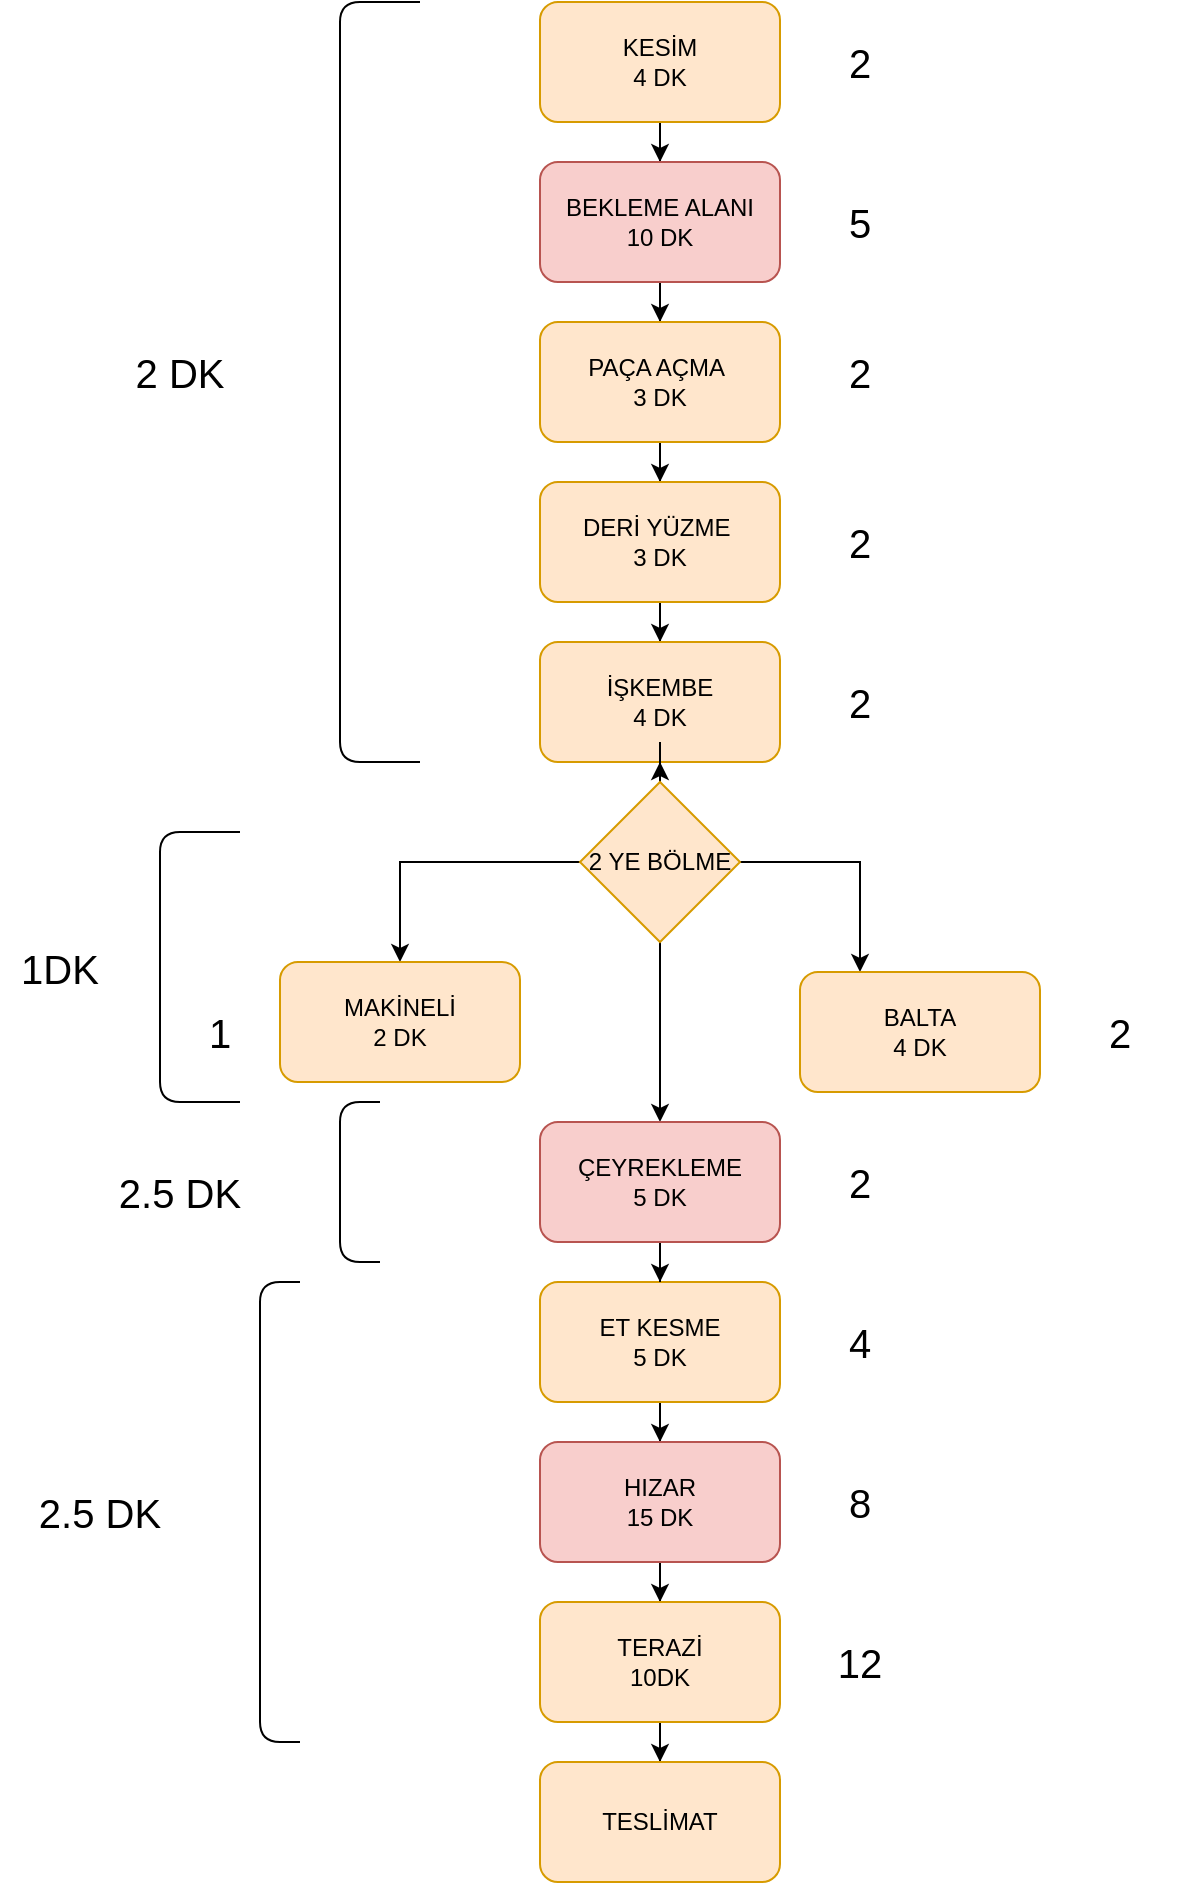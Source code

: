 <mxfile version="21.2.9" type="github">
  <diagram name="Sayfa -1" id="6fIQ4GWN-sAGrg5-e968">
    <mxGraphModel dx="1406" dy="957" grid="1" gridSize="10" guides="1" tooltips="1" connect="1" arrows="1" fold="1" page="1" pageScale="1" pageWidth="827" pageHeight="1169" math="0" shadow="0">
      <root>
        <mxCell id="0" />
        <mxCell id="1" parent="0" />
        <mxCell id="kc_Yy0Ue8-NvdMx6AiQ4-24" style="edgeStyle=orthogonalEdgeStyle;rounded=0;orthogonalLoop=1;jettySize=auto;html=1;entryX=0.25;entryY=0;entryDx=0;entryDy=0;" edge="1" parent="1" source="kc_Yy0Ue8-NvdMx6AiQ4-17" target="kc_Yy0Ue8-NvdMx6AiQ4-19">
          <mxGeometry relative="1" as="geometry" />
        </mxCell>
        <mxCell id="kc_Yy0Ue8-NvdMx6AiQ4-21" style="edgeStyle=orthogonalEdgeStyle;rounded=0;orthogonalLoop=1;jettySize=auto;html=1;entryX=0.5;entryY=0;entryDx=0;entryDy=0;" edge="1" parent="1" source="kc_Yy0Ue8-NvdMx6AiQ4-17" target="kc_Yy0Ue8-NvdMx6AiQ4-15">
          <mxGeometry relative="1" as="geometry" />
        </mxCell>
        <mxCell id="kc_Yy0Ue8-NvdMx6AiQ4-3" value="" style="edgeStyle=orthogonalEdgeStyle;rounded=0;orthogonalLoop=1;jettySize=auto;html=1;" edge="1" parent="1" source="kc_Yy0Ue8-NvdMx6AiQ4-1" target="kc_Yy0Ue8-NvdMx6AiQ4-2">
          <mxGeometry relative="1" as="geometry" />
        </mxCell>
        <mxCell id="kc_Yy0Ue8-NvdMx6AiQ4-1" value="KESİM&lt;br&gt;4 DK" style="rounded=1;whiteSpace=wrap;html=1;fillColor=#ffe6cc;strokeColor=#d79b00;" vertex="1" parent="1">
          <mxGeometry x="60" y="40" width="120" height="60" as="geometry" />
        </mxCell>
        <mxCell id="kc_Yy0Ue8-NvdMx6AiQ4-7" value="" style="edgeStyle=orthogonalEdgeStyle;rounded=0;orthogonalLoop=1;jettySize=auto;html=1;" edge="1" parent="1" source="kc_Yy0Ue8-NvdMx6AiQ4-2" target="kc_Yy0Ue8-NvdMx6AiQ4-6">
          <mxGeometry relative="1" as="geometry" />
        </mxCell>
        <mxCell id="kc_Yy0Ue8-NvdMx6AiQ4-2" value="BEKLEME ALANI&lt;br&gt;10 DK" style="whiteSpace=wrap;html=1;rounded=1;fillColor=#f8cecc;strokeColor=#b85450;" vertex="1" parent="1">
          <mxGeometry x="60" y="120" width="120" height="60" as="geometry" />
        </mxCell>
        <mxCell id="kc_Yy0Ue8-NvdMx6AiQ4-11" value="" style="edgeStyle=orthogonalEdgeStyle;rounded=0;orthogonalLoop=1;jettySize=auto;html=1;" edge="1" parent="1" source="kc_Yy0Ue8-NvdMx6AiQ4-6" target="kc_Yy0Ue8-NvdMx6AiQ4-10">
          <mxGeometry relative="1" as="geometry" />
        </mxCell>
        <mxCell id="kc_Yy0Ue8-NvdMx6AiQ4-6" value="PAÇA AÇMA&amp;nbsp;&lt;br&gt;3 DK" style="whiteSpace=wrap;html=1;fillColor=#ffe6cc;strokeColor=#d79b00;rounded=1;" vertex="1" parent="1">
          <mxGeometry x="60" y="200" width="120" height="60" as="geometry" />
        </mxCell>
        <mxCell id="kc_Yy0Ue8-NvdMx6AiQ4-14" value="" style="edgeStyle=orthogonalEdgeStyle;rounded=0;orthogonalLoop=1;jettySize=auto;html=1;" edge="1" parent="1" source="kc_Yy0Ue8-NvdMx6AiQ4-10" target="kc_Yy0Ue8-NvdMx6AiQ4-13">
          <mxGeometry relative="1" as="geometry" />
        </mxCell>
        <mxCell id="kc_Yy0Ue8-NvdMx6AiQ4-10" value="DERİ YÜZME&amp;nbsp;&lt;br&gt;3 DK" style="whiteSpace=wrap;html=1;fillColor=#ffe6cc;strokeColor=#d79b00;rounded=1;" vertex="1" parent="1">
          <mxGeometry x="60" y="280" width="120" height="60" as="geometry" />
        </mxCell>
        <mxCell id="kc_Yy0Ue8-NvdMx6AiQ4-13" value="İŞKEMBE&lt;br&gt;4 DK" style="whiteSpace=wrap;html=1;fillColor=#ffe6cc;strokeColor=#d79b00;rounded=1;" vertex="1" parent="1">
          <mxGeometry x="60" y="360" width="120" height="60" as="geometry" />
        </mxCell>
        <mxCell id="kc_Yy0Ue8-NvdMx6AiQ4-15" value="MAKİNELİ&lt;br&gt;2 DK" style="whiteSpace=wrap;html=1;fillColor=#ffe6cc;strokeColor=#d79b00;rounded=1;" vertex="1" parent="1">
          <mxGeometry x="-70" y="520" width="120" height="60" as="geometry" />
        </mxCell>
        <mxCell id="kc_Yy0Ue8-NvdMx6AiQ4-18" value="" style="edgeStyle=orthogonalEdgeStyle;rounded=0;orthogonalLoop=1;jettySize=auto;html=1;" edge="1" parent="1" source="kc_Yy0Ue8-NvdMx6AiQ4-17" target="kc_Yy0Ue8-NvdMx6AiQ4-13">
          <mxGeometry relative="1" as="geometry" />
        </mxCell>
        <mxCell id="kc_Yy0Ue8-NvdMx6AiQ4-57" value="" style="edgeStyle=orthogonalEdgeStyle;rounded=0;orthogonalLoop=1;jettySize=auto;html=1;" edge="1" parent="1" source="kc_Yy0Ue8-NvdMx6AiQ4-17" target="kc_Yy0Ue8-NvdMx6AiQ4-56">
          <mxGeometry relative="1" as="geometry" />
        </mxCell>
        <mxCell id="kc_Yy0Ue8-NvdMx6AiQ4-17" value="2 YE BÖLME" style="rhombus;whiteSpace=wrap;html=1;fillColor=#ffe6cc;strokeColor=#d79b00;" vertex="1" parent="1">
          <mxGeometry x="80" y="430" width="80" height="80" as="geometry" />
        </mxCell>
        <mxCell id="kc_Yy0Ue8-NvdMx6AiQ4-19" value="BALTA&lt;br&gt;4 DK" style="whiteSpace=wrap;html=1;fillColor=#ffe6cc;strokeColor=#d79b00;rounded=1;" vertex="1" parent="1">
          <mxGeometry x="190" y="525" width="120" height="60" as="geometry" />
        </mxCell>
        <mxCell id="kc_Yy0Ue8-NvdMx6AiQ4-29" value="" style="edgeStyle=orthogonalEdgeStyle;rounded=0;orthogonalLoop=1;jettySize=auto;html=1;" edge="1" parent="1" source="kc_Yy0Ue8-NvdMx6AiQ4-26" target="kc_Yy0Ue8-NvdMx6AiQ4-28">
          <mxGeometry relative="1" as="geometry" />
        </mxCell>
        <mxCell id="kc_Yy0Ue8-NvdMx6AiQ4-26" value="ET KESME&lt;br&gt;5 DK" style="rounded=1;whiteSpace=wrap;html=1;fillColor=#ffe6cc;strokeColor=#d79b00;" vertex="1" parent="1">
          <mxGeometry x="60" y="680" width="120" height="60" as="geometry" />
        </mxCell>
        <mxCell id="kc_Yy0Ue8-NvdMx6AiQ4-31" value="" style="edgeStyle=orthogonalEdgeStyle;rounded=0;orthogonalLoop=1;jettySize=auto;html=1;" edge="1" parent="1" source="kc_Yy0Ue8-NvdMx6AiQ4-28" target="kc_Yy0Ue8-NvdMx6AiQ4-30">
          <mxGeometry relative="1" as="geometry" />
        </mxCell>
        <mxCell id="kc_Yy0Ue8-NvdMx6AiQ4-28" value="HIZAR&lt;br&gt;15 DK" style="whiteSpace=wrap;html=1;fillColor=#f8cecc;strokeColor=#b85450;rounded=1;" vertex="1" parent="1">
          <mxGeometry x="60" y="760" width="120" height="60" as="geometry" />
        </mxCell>
        <mxCell id="kc_Yy0Ue8-NvdMx6AiQ4-36" value="" style="edgeStyle=orthogonalEdgeStyle;rounded=0;orthogonalLoop=1;jettySize=auto;html=1;" edge="1" parent="1" source="kc_Yy0Ue8-NvdMx6AiQ4-30" target="kc_Yy0Ue8-NvdMx6AiQ4-34">
          <mxGeometry relative="1" as="geometry" />
        </mxCell>
        <mxCell id="kc_Yy0Ue8-NvdMx6AiQ4-30" value="TERAZİ&lt;br&gt;10DK" style="whiteSpace=wrap;html=1;fillColor=#ffe6cc;strokeColor=#d79b00;rounded=1;" vertex="1" parent="1">
          <mxGeometry x="60" y="840" width="120" height="60" as="geometry" />
        </mxCell>
        <mxCell id="kc_Yy0Ue8-NvdMx6AiQ4-34" value="TESLİMAT" style="whiteSpace=wrap;html=1;fillColor=#ffe6cc;strokeColor=#d79b00;rounded=1;" vertex="1" parent="1">
          <mxGeometry x="60" y="920" width="120" height="60" as="geometry" />
        </mxCell>
        <mxCell id="kc_Yy0Ue8-NvdMx6AiQ4-37" value="2" style="text;html=1;strokeColor=none;fillColor=none;align=center;verticalAlign=middle;whiteSpace=wrap;rounded=0;strokeWidth=10;fontSize=20;" vertex="1" parent="1">
          <mxGeometry x="190" y="55" width="60" height="30" as="geometry" />
        </mxCell>
        <mxCell id="kc_Yy0Ue8-NvdMx6AiQ4-43" value="5" style="text;html=1;strokeColor=none;fillColor=none;align=center;verticalAlign=middle;whiteSpace=wrap;rounded=0;strokeWidth=10;fontSize=20;" vertex="1" parent="1">
          <mxGeometry x="190" y="135" width="60" height="30" as="geometry" />
        </mxCell>
        <mxCell id="kc_Yy0Ue8-NvdMx6AiQ4-44" value="2" style="text;html=1;align=center;verticalAlign=middle;whiteSpace=wrap;rounded=0;strokeWidth=10;fontSize=20;" vertex="1" parent="1">
          <mxGeometry x="190" y="210" width="60" height="30" as="geometry" />
        </mxCell>
        <mxCell id="kc_Yy0Ue8-NvdMx6AiQ4-45" value="2" style="text;html=1;strokeColor=none;fillColor=none;align=center;verticalAlign=middle;whiteSpace=wrap;rounded=0;strokeWidth=10;fontSize=20;" vertex="1" parent="1">
          <mxGeometry x="190" y="295" width="60" height="30" as="geometry" />
        </mxCell>
        <mxCell id="kc_Yy0Ue8-NvdMx6AiQ4-46" value="2" style="text;html=1;strokeColor=none;fillColor=none;align=center;verticalAlign=middle;whiteSpace=wrap;rounded=0;strokeWidth=10;fontSize=20;" vertex="1" parent="1">
          <mxGeometry x="190" y="375" width="60" height="30" as="geometry" />
        </mxCell>
        <mxCell id="kc_Yy0Ue8-NvdMx6AiQ4-47" value="1" style="text;html=1;strokeColor=none;fillColor=none;align=center;verticalAlign=middle;whiteSpace=wrap;rounded=0;strokeWidth=10;fontSize=20;" vertex="1" parent="1">
          <mxGeometry x="-130" y="540" width="60" height="30" as="geometry" />
        </mxCell>
        <mxCell id="kc_Yy0Ue8-NvdMx6AiQ4-48" value="2" style="text;html=1;strokeColor=none;fillColor=none;align=center;verticalAlign=middle;whiteSpace=wrap;rounded=0;strokeWidth=10;fontSize=20;" vertex="1" parent="1">
          <mxGeometry x="320" y="540" width="60" height="30" as="geometry" />
        </mxCell>
        <mxCell id="kc_Yy0Ue8-NvdMx6AiQ4-49" value="4" style="text;html=1;strokeColor=none;fillColor=none;align=center;verticalAlign=middle;whiteSpace=wrap;rounded=0;strokeWidth=10;fontSize=20;" vertex="1" parent="1">
          <mxGeometry x="190" y="695" width="60" height="30" as="geometry" />
        </mxCell>
        <mxCell id="kc_Yy0Ue8-NvdMx6AiQ4-50" value="8" style="text;html=1;strokeColor=none;fillColor=none;align=center;verticalAlign=middle;whiteSpace=wrap;rounded=0;strokeWidth=10;fontSize=20;" vertex="1" parent="1">
          <mxGeometry x="190" y="775" width="60" height="30" as="geometry" />
        </mxCell>
        <mxCell id="kc_Yy0Ue8-NvdMx6AiQ4-51" value="12" style="text;html=1;strokeColor=none;fillColor=none;align=center;verticalAlign=middle;whiteSpace=wrap;rounded=0;strokeWidth=10;fontSize=20;" vertex="1" parent="1">
          <mxGeometry x="190" y="855" width="60" height="30" as="geometry" />
        </mxCell>
        <mxCell id="kc_Yy0Ue8-NvdMx6AiQ4-52" value="" style="shape=curlyBracket;whiteSpace=wrap;html=1;rounded=1;labelPosition=left;verticalLabelPosition=middle;align=right;verticalAlign=middle;size=0;" vertex="1" parent="1">
          <mxGeometry x="-40" y="40" width="40" height="380" as="geometry" />
        </mxCell>
        <mxCell id="kc_Yy0Ue8-NvdMx6AiQ4-53" value="2 DK" style="text;html=1;strokeColor=none;fillColor=none;align=center;verticalAlign=middle;whiteSpace=wrap;rounded=0;strokeWidth=10;fontSize=20;" vertex="1" parent="1">
          <mxGeometry x="-150" y="210" width="60" height="30" as="geometry" />
        </mxCell>
        <mxCell id="kc_Yy0Ue8-NvdMx6AiQ4-54" value="1DK" style="text;html=1;strokeColor=none;fillColor=none;align=center;verticalAlign=middle;whiteSpace=wrap;rounded=0;strokeWidth=10;fontSize=20;" vertex="1" parent="1">
          <mxGeometry x="-210" y="507.5" width="60" height="30" as="geometry" />
        </mxCell>
        <mxCell id="kc_Yy0Ue8-NvdMx6AiQ4-55" value="" style="shape=curlyBracket;whiteSpace=wrap;html=1;rounded=1;labelPosition=left;verticalLabelPosition=middle;align=right;verticalAlign=middle;size=0;" vertex="1" parent="1">
          <mxGeometry x="-130" y="455" width="40" height="135" as="geometry" />
        </mxCell>
        <mxCell id="kc_Yy0Ue8-NvdMx6AiQ4-58" value="" style="edgeStyle=orthogonalEdgeStyle;rounded=0;orthogonalLoop=1;jettySize=auto;html=1;" edge="1" parent="1" source="kc_Yy0Ue8-NvdMx6AiQ4-56" target="kc_Yy0Ue8-NvdMx6AiQ4-26">
          <mxGeometry relative="1" as="geometry" />
        </mxCell>
        <mxCell id="kc_Yy0Ue8-NvdMx6AiQ4-56" value="ÇEYREKLEME&lt;br&gt;5 DK" style="rounded=1;whiteSpace=wrap;html=1;fillColor=#f8cecc;strokeColor=#b85450;" vertex="1" parent="1">
          <mxGeometry x="60" y="600" width="120" height="60" as="geometry" />
        </mxCell>
        <mxCell id="kc_Yy0Ue8-NvdMx6AiQ4-59" value="2" style="text;html=1;strokeColor=none;fillColor=none;align=center;verticalAlign=middle;whiteSpace=wrap;rounded=0;strokeWidth=10;fontSize=20;" vertex="1" parent="1">
          <mxGeometry x="190" y="615" width="60" height="30" as="geometry" />
        </mxCell>
        <mxCell id="kc_Yy0Ue8-NvdMx6AiQ4-60" value="" style="shape=curlyBracket;whiteSpace=wrap;html=1;rounded=1;labelPosition=left;verticalLabelPosition=middle;align=right;verticalAlign=middle;size=0;" vertex="1" parent="1">
          <mxGeometry x="-40" y="590" width="20" height="80" as="geometry" />
        </mxCell>
        <mxCell id="kc_Yy0Ue8-NvdMx6AiQ4-61" value="2.5 DK" style="text;html=1;strokeColor=none;fillColor=none;align=center;verticalAlign=middle;whiteSpace=wrap;rounded=0;strokeWidth=10;fontSize=20;" vertex="1" parent="1">
          <mxGeometry x="-160" y="620" width="80" height="30" as="geometry" />
        </mxCell>
        <mxCell id="kc_Yy0Ue8-NvdMx6AiQ4-62" value="" style="shape=curlyBracket;whiteSpace=wrap;html=1;rounded=1;labelPosition=left;verticalLabelPosition=middle;align=right;verticalAlign=middle;size=0;" vertex="1" parent="1">
          <mxGeometry x="-80" y="680" width="20" height="230" as="geometry" />
        </mxCell>
        <mxCell id="kc_Yy0Ue8-NvdMx6AiQ4-63" value="2.5 DK" style="text;html=1;strokeColor=none;fillColor=none;align=center;verticalAlign=middle;whiteSpace=wrap;rounded=0;strokeWidth=10;fontSize=20;" vertex="1" parent="1">
          <mxGeometry x="-200" y="780" width="80" height="30" as="geometry" />
        </mxCell>
      </root>
    </mxGraphModel>
  </diagram>
</mxfile>
